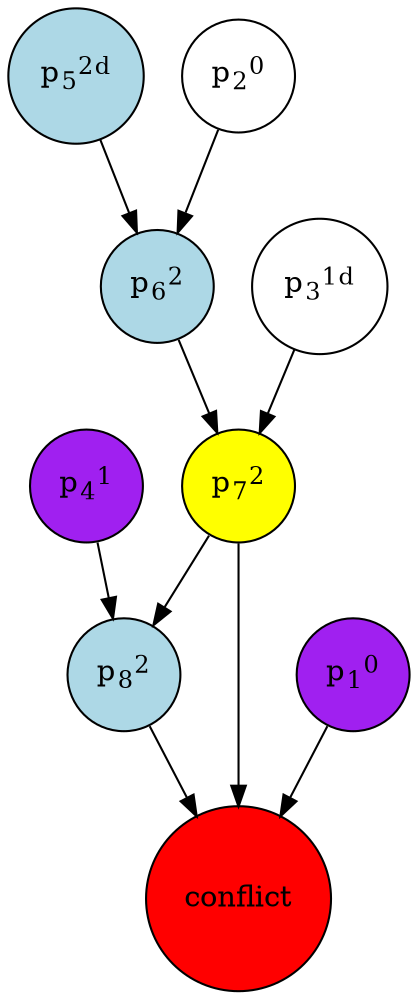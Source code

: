 digraph conflict {
node [style="filled,rounded",shape=circle,fillcolor=white];
5 [label=<p<SUB>5</SUB><SUP>2</SUP><SUP>d</SUP>>,fillcolor=lightblue];
6 [label=<p<SUB>6</SUB><SUP>2</SUP>>,fillcolor=lightblue];
2 [label=<p<SUB>2</SUB><SUP>0</SUP>>];
2 -> 6;
5 [label=<p<SUB>5</SUB><SUP>2</SUP><SUP>d</SUP>>];
5 -> 6;
7 [label=<p<SUB>7</SUB><SUP>2</SUP>>,fillcolor=lightblue];
3 [label=<p<SUB>3</SUB><SUP>1</SUP><SUP>d</SUP>>];
3 -> 7;
6 [label=<p<SUB>6</SUB><SUP>2</SUP>>];
6 -> 7;
8 [label=<p<SUB>8</SUB><SUP>2</SUP>>,fillcolor=lightblue];
7 [label=<p<SUB>7</SUB><SUP>2</SUP>>];
7 -> 8;
4 [label=<p<SUB>4</SUB><SUP>1</SUP>>];
4 -> 8;
1 [fillcolor=purple];
7 [fillcolor=yellow];
4 [fillcolor=purple];
conflict [fillcolor=red];
1 [label=<p<SUB>1</SUB><SUP>0</SUP>>];
1 -> conflict;
7 [label=<p<SUB>7</SUB><SUP>2</SUP>>];
7 -> conflict;
8 [label=<p<SUB>8</SUB><SUP>2</SUP>>];
8 -> conflict;
}
